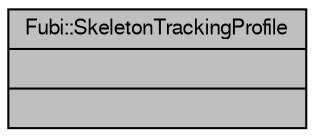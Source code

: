 digraph "Fubi::SkeletonTrackingProfile"
{
  edge [fontname="FreeSans",fontsize="10",labelfontname="FreeSans",labelfontsize="10"];
  node [fontname="FreeSans",fontsize="10",shape=record];
  Node1 [label="{Fubi::SkeletonTrackingProfile\n||}",height=0.2,width=0.4,color="black", fillcolor="grey75", style="filled" fontcolor="black"];
}
